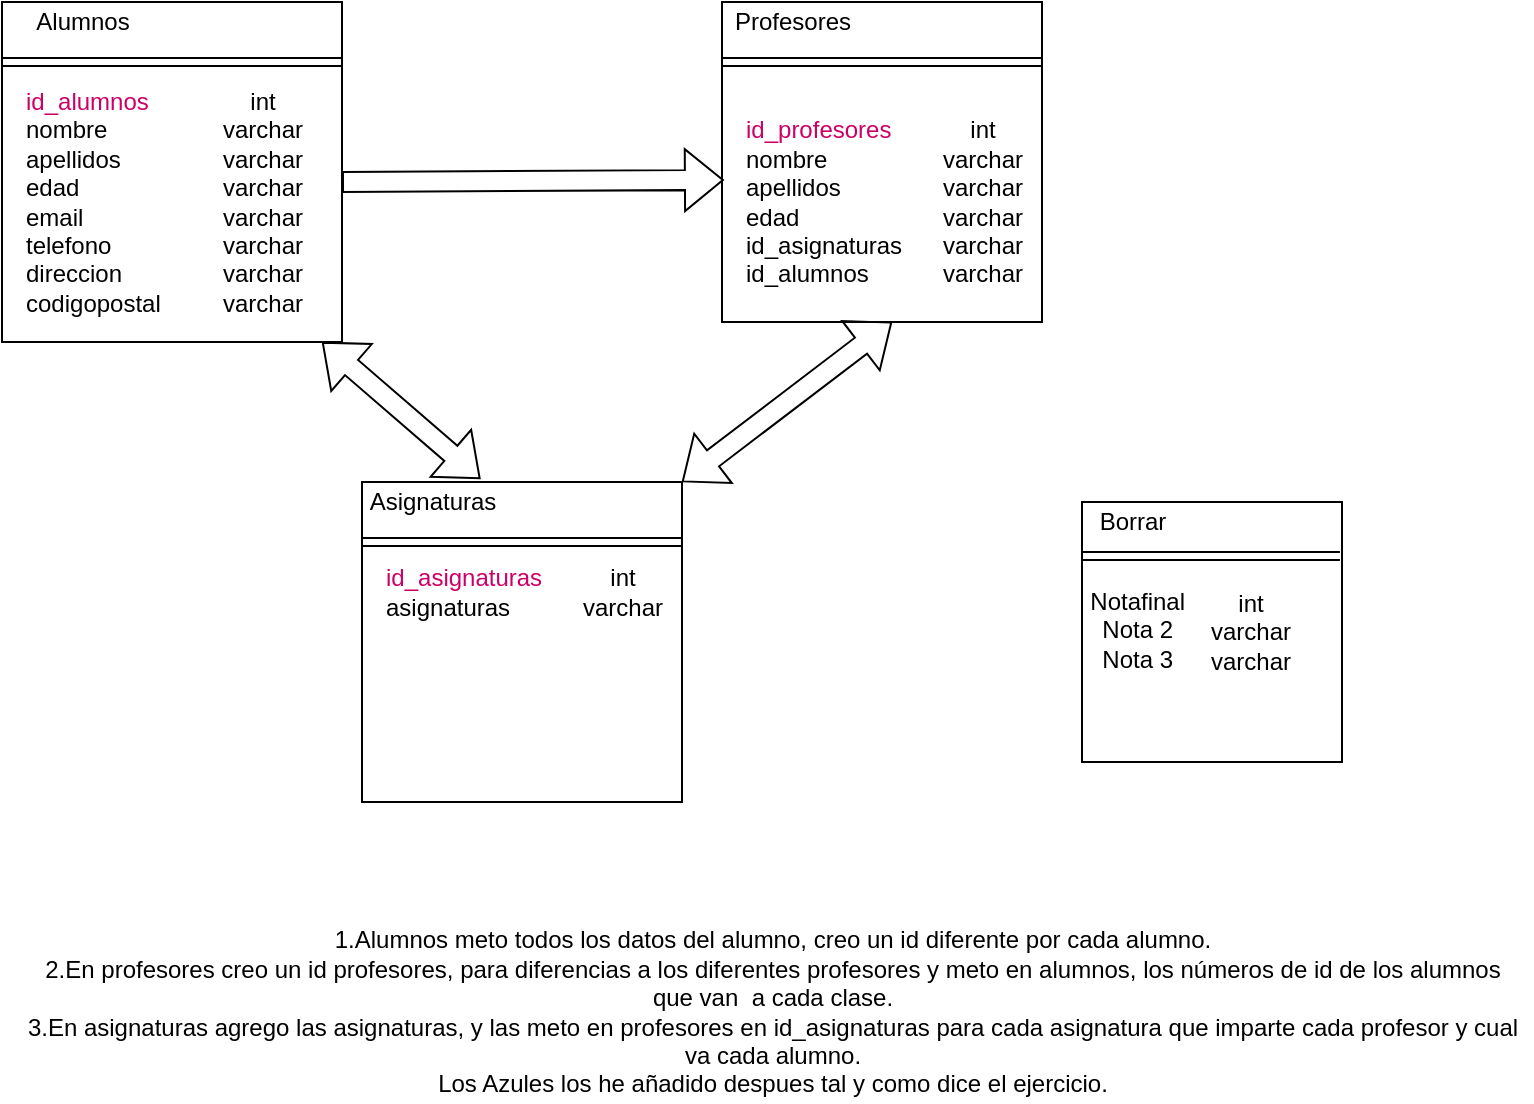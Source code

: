 <mxfile version="19.0.2" type="device"><diagram id="owTWJjWQhWMvr_94mLyO" name="Page-1"><mxGraphModel dx="1038" dy="547" grid="1" gridSize="10" guides="1" tooltips="1" connect="1" arrows="1" fold="1" page="1" pageScale="1" pageWidth="827" pageHeight="1169" math="0" shadow="0"><root><mxCell id="0"/><mxCell id="1" parent="0"/><mxCell id="eyZe05KwKu2garzptgv3-1" value="" style="whiteSpace=wrap;html=1;aspect=fixed;" parent="1" vertex="1"><mxGeometry x="40" y="80" width="170" height="170" as="geometry"/></mxCell><mxCell id="eyZe05KwKu2garzptgv3-2" value="" style="shape=link;html=1;rounded=0;" parent="1" edge="1"><mxGeometry width="100" relative="1" as="geometry"><mxPoint x="40" y="110" as="sourcePoint"/><mxPoint x="210" y="110" as="targetPoint"/><Array as="points"><mxPoint x="60" y="110"/><mxPoint x="130" y="110"/></Array></mxGeometry></mxCell><mxCell id="eyZe05KwKu2garzptgv3-4" value="Alumnos" style="text;html=1;resizable=0;autosize=1;align=center;verticalAlign=middle;points=[];fillColor=none;strokeColor=none;rounded=0;" parent="1" vertex="1"><mxGeometry x="50" y="80" width="60" height="20" as="geometry"/></mxCell><mxCell id="eyZe05KwKu2garzptgv3-7" value="&lt;font color=&quot;#cc0066&quot;&gt;id_alumnos&lt;br&gt;&lt;/font&gt;nombre&lt;br&gt;apellidos&lt;br&gt;edad&lt;br&gt;email&lt;br&gt;telefono&lt;br&gt;direccion&lt;br&gt;codigopostal" style="text;html=1;resizable=0;autosize=1;align=left;verticalAlign=middle;points=[];fillColor=none;strokeColor=none;rounded=0;glass=0;" parent="1" vertex="1"><mxGeometry x="50" y="120" width="80" height="120" as="geometry"/></mxCell><mxCell id="eyZe05KwKu2garzptgv3-8" value="int&lt;br&gt;varchar&lt;br&gt;varchar&lt;br&gt;varchar&lt;br&gt;varchar&lt;br&gt;varchar&lt;br&gt;varchar&lt;br&gt;varchar&lt;br&gt;" style="text;html=1;resizable=0;autosize=1;align=center;verticalAlign=middle;points=[];fillColor=none;strokeColor=none;rounded=0;glass=0;" parent="1" vertex="1"><mxGeometry x="140" y="120" width="60" height="120" as="geometry"/></mxCell><mxCell id="eyZe05KwKu2garzptgv3-9" value="" style="whiteSpace=wrap;html=1;aspect=fixed;rounded=0;glass=0;" parent="1" vertex="1"><mxGeometry x="400" y="80" width="160" height="160" as="geometry"/></mxCell><mxCell id="eyZe05KwKu2garzptgv3-10" value="" style="whiteSpace=wrap;html=1;aspect=fixed;rounded=0;glass=0;" parent="1" vertex="1"><mxGeometry x="220" y="320" width="160" height="160" as="geometry"/></mxCell><mxCell id="eyZe05KwKu2garzptgv3-11" value="Profesores" style="text;html=1;resizable=0;autosize=1;align=center;verticalAlign=middle;points=[];fillColor=none;strokeColor=none;rounded=0;glass=0;" parent="1" vertex="1"><mxGeometry x="400" y="80" width="70" height="20" as="geometry"/></mxCell><mxCell id="eyZe05KwKu2garzptgv3-12" value="Asignaturas" style="text;html=1;resizable=0;autosize=1;align=center;verticalAlign=middle;points=[];fillColor=none;strokeColor=none;rounded=0;glass=0;" parent="1" vertex="1"><mxGeometry x="215" y="320" width="80" height="20" as="geometry"/></mxCell><mxCell id="eyZe05KwKu2garzptgv3-13" value="" style="shape=link;html=1;rounded=0;" parent="1" edge="1"><mxGeometry width="100" relative="1" as="geometry"><mxPoint x="400" y="110" as="sourcePoint"/><mxPoint x="560" y="110" as="targetPoint"/><Array as="points"><mxPoint x="420" y="110"/><mxPoint x="490" y="110"/></Array></mxGeometry></mxCell><mxCell id="eyZe05KwKu2garzptgv3-14" value="" style="shape=link;html=1;rounded=0;" parent="1" edge="1"><mxGeometry width="100" relative="1" as="geometry"><mxPoint x="220" y="350" as="sourcePoint"/><mxPoint x="380" y="350" as="targetPoint"/><Array as="points"><mxPoint x="240" y="350"/><mxPoint x="310" y="350"/></Array></mxGeometry></mxCell><mxCell id="eyZe05KwKu2garzptgv3-15" value="&lt;font color=&quot;#cc0066&quot;&gt;id_profesores&lt;br&gt;&lt;/font&gt;nombre&lt;br&gt;apellidos&lt;br&gt;edad&lt;br&gt;id_asignaturas&lt;br&gt;id_alumnos" style="text;html=1;resizable=0;autosize=1;align=left;verticalAlign=middle;points=[];fillColor=none;strokeColor=none;rounded=0;glass=0;" parent="1" vertex="1"><mxGeometry x="410" y="135" width="90" height="90" as="geometry"/></mxCell><mxCell id="eyZe05KwKu2garzptgv3-16" value="int&lt;br&gt;varchar&lt;br&gt;varchar&lt;br&gt;varchar&lt;br&gt;varchar&lt;br&gt;varchar" style="text;html=1;resizable=0;autosize=1;align=center;verticalAlign=middle;points=[];fillColor=none;strokeColor=none;rounded=0;glass=0;" parent="1" vertex="1"><mxGeometry x="500" y="135" width="60" height="90" as="geometry"/></mxCell><mxCell id="eyZe05KwKu2garzptgv3-21" value="&lt;font color=&quot;#cc0066&quot;&gt;id_asignaturas&lt;br&gt;&lt;/font&gt;asignaturas" style="text;html=1;resizable=0;autosize=1;align=left;verticalAlign=middle;points=[];fillColor=none;strokeColor=none;rounded=0;glass=0;" parent="1" vertex="1"><mxGeometry x="230" y="360" width="90" height="30" as="geometry"/></mxCell><mxCell id="eyZe05KwKu2garzptgv3-23" value="" style="shape=flexArrow;endArrow=classic;startArrow=classic;html=1;rounded=0;exitX=1;exitY=0;exitDx=0;exitDy=0;" parent="1" source="eyZe05KwKu2garzptgv3-10" edge="1"><mxGeometry width="100" height="100" relative="1" as="geometry"><mxPoint x="400" y="330" as="sourcePoint"/><mxPoint x="485" y="240" as="targetPoint"/></mxGeometry></mxCell><mxCell id="eyZe05KwKu2garzptgv3-26" value="" style="shape=flexArrow;endArrow=classic;html=1;rounded=0;entryX=0.006;entryY=0.556;entryDx=0;entryDy=0;entryPerimeter=0;" parent="1" target="eyZe05KwKu2garzptgv3-9" edge="1"><mxGeometry width="50" height="50" relative="1" as="geometry"><mxPoint x="210" y="170" as="sourcePoint"/><mxPoint x="260" y="120" as="targetPoint"/></mxGeometry></mxCell><mxCell id="eyZe05KwKu2garzptgv3-27" value="int&lt;br&gt;varchar" style="text;html=1;resizable=0;autosize=1;align=center;verticalAlign=middle;points=[];fillColor=none;strokeColor=none;rounded=0;glass=0;" parent="1" vertex="1"><mxGeometry x="320" y="360" width="60" height="30" as="geometry"/></mxCell><mxCell id="eyZe05KwKu2garzptgv3-28" value="1.Alumnos meto todos los datos del alumno, creo un id diferente por cada alumno.&lt;br&gt;2.En profesores creo un id profesores, para diferencias a los diferentes profesores y meto en alumnos, los números de id de los alumnos &lt;br&gt;que van&amp;nbsp; a cada clase.&lt;br&gt;3.En asignaturas agrego las asignaturas, y las meto en profesores en id_asignaturas para cada asignatura que imparte cada profesor y cual &lt;br&gt;va cada alumno.&lt;br&gt;Los Azules los he añadido despues tal y como dice el ejercicio." style="text;html=1;resizable=0;autosize=1;align=center;verticalAlign=middle;points=[];fillColor=none;strokeColor=none;rounded=0;glass=0;" parent="1" vertex="1"><mxGeometry x="45" y="540" width="760" height="90" as="geometry"/></mxCell><mxCell id="eyZe05KwKu2garzptgv3-31" value="" style="whiteSpace=wrap;html=1;aspect=fixed;rounded=0;glass=0;fontColor=#CC0066;" parent="1" vertex="1"><mxGeometry x="580" y="330" width="130" height="130" as="geometry"/></mxCell><mxCell id="eyZe05KwKu2garzptgv3-32" value="Borrar" style="text;html=1;resizable=0;autosize=1;align=center;verticalAlign=middle;points=[];fillColor=none;strokeColor=none;rounded=0;glass=0;fontColor=#000000;" parent="1" vertex="1"><mxGeometry x="580" y="330" width="50" height="20" as="geometry"/></mxCell><mxCell id="eyZe05KwKu2garzptgv3-36" value="" style="endArrow=none;html=1;rounded=0;fontColor=#000000;shape=link;entryX=0.992;entryY=0.208;entryDx=0;entryDy=0;entryPerimeter=0;" parent="1" target="eyZe05KwKu2garzptgv3-31" edge="1"><mxGeometry width="50" height="50" relative="1" as="geometry"><mxPoint x="580" y="357" as="sourcePoint"/><mxPoint x="650" y="350" as="targetPoint"/></mxGeometry></mxCell><mxCell id="eyZe05KwKu2garzptgv3-37" value="&amp;nbsp; &amp;nbsp;Notafinal&amp;nbsp;&lt;br&gt;&amp;nbsp; Nota 2&lt;br&gt;&amp;nbsp; Nota 3" style="text;html=1;resizable=0;autosize=1;align=center;verticalAlign=middle;points=[];fillColor=none;strokeColor=none;rounded=0;glass=0;fontColor=#000000;" parent="1" vertex="1"><mxGeometry x="564" y="369" width="80" height="50" as="geometry"/></mxCell><mxCell id="eyZe05KwKu2garzptgv3-40" value="int&lt;br&gt;varchar&lt;br&gt;varchar" style="text;html=1;resizable=0;autosize=1;align=center;verticalAlign=middle;points=[];fillColor=none;strokeColor=none;rounded=0;glass=0;fontColor=#000000;" parent="1" vertex="1"><mxGeometry x="634" y="370" width="60" height="50" as="geometry"/></mxCell><mxCell id="eyZe05KwKu2garzptgv3-43" value="" style="shape=flexArrow;endArrow=classic;startArrow=classic;html=1;rounded=0;fontColor=#0000FF;exitX=0.37;exitY=-0.01;exitDx=0;exitDy=0;exitPerimeter=0;" parent="1" source="eyZe05KwKu2garzptgv3-10" edge="1"><mxGeometry width="100" height="100" relative="1" as="geometry"><mxPoint x="100" y="350" as="sourcePoint"/><mxPoint x="200" y="250" as="targetPoint"/></mxGeometry></mxCell></root></mxGraphModel></diagram></mxfile>